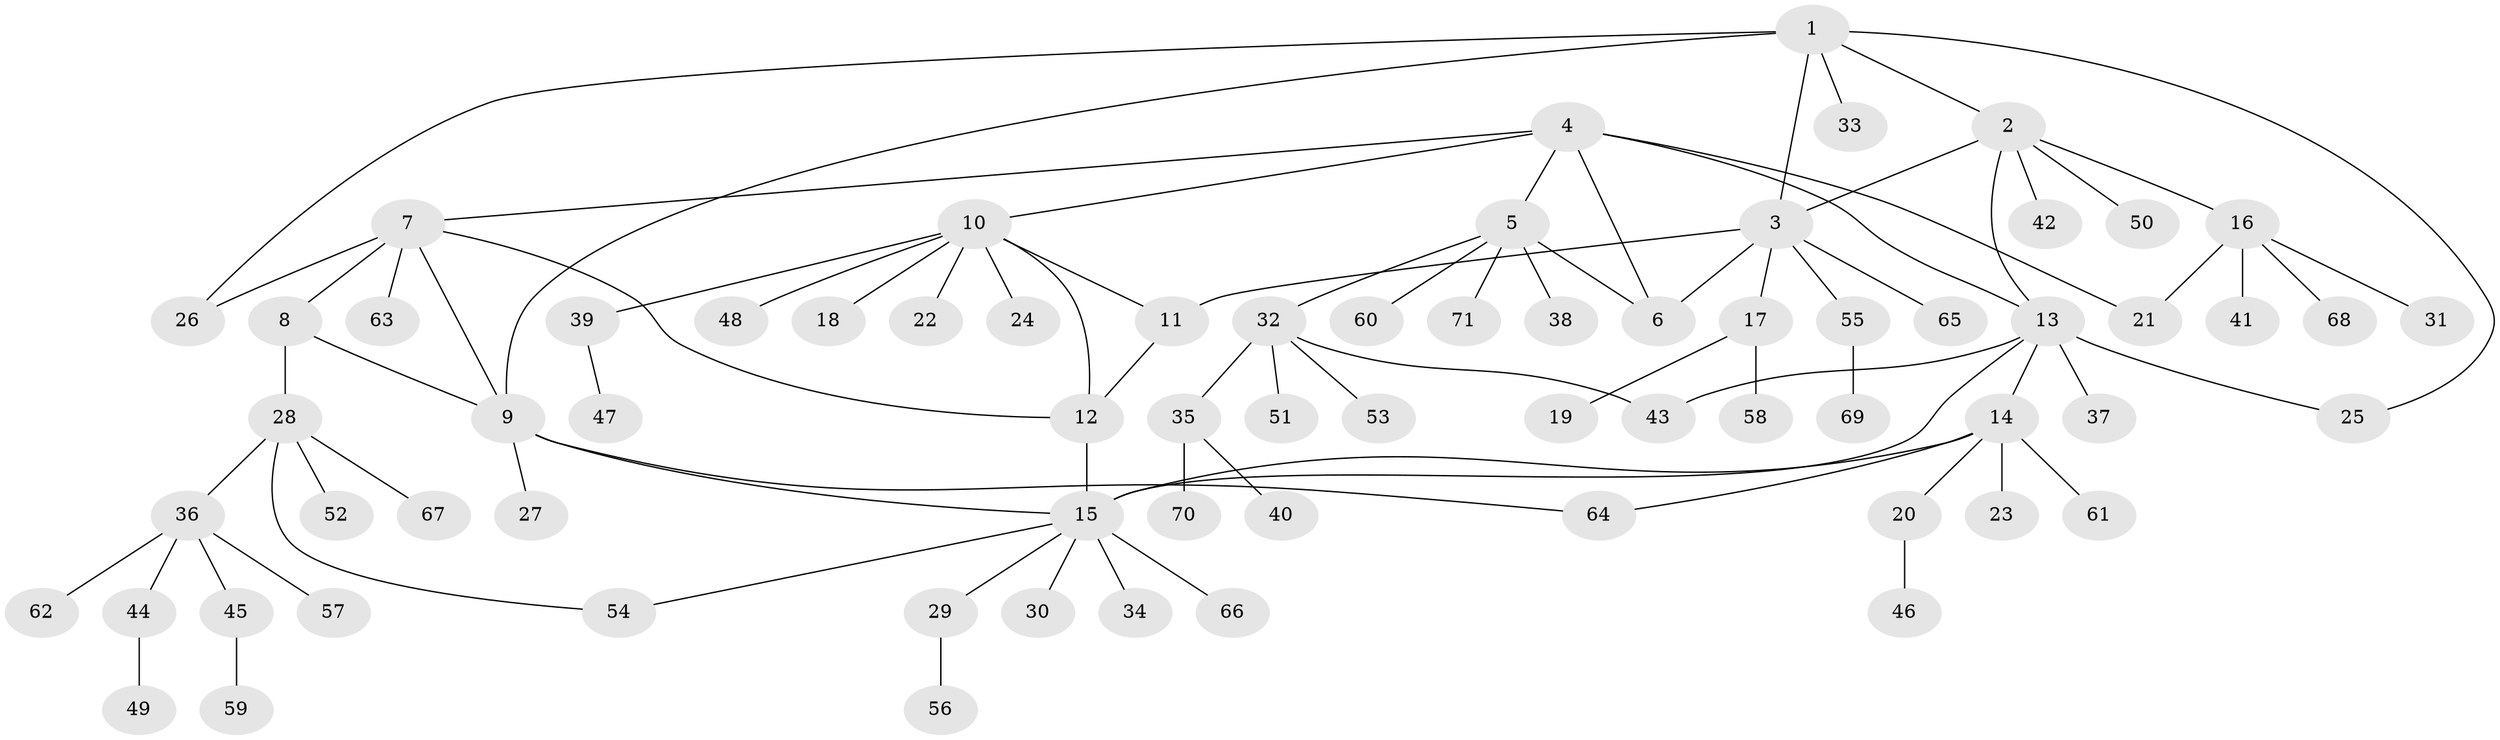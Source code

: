 // Generated by graph-tools (version 1.1) at 2025/02/03/09/25 03:02:53]
// undirected, 71 vertices, 87 edges
graph export_dot {
graph [start="1"]
  node [color=gray90,style=filled];
  1;
  2;
  3;
  4;
  5;
  6;
  7;
  8;
  9;
  10;
  11;
  12;
  13;
  14;
  15;
  16;
  17;
  18;
  19;
  20;
  21;
  22;
  23;
  24;
  25;
  26;
  27;
  28;
  29;
  30;
  31;
  32;
  33;
  34;
  35;
  36;
  37;
  38;
  39;
  40;
  41;
  42;
  43;
  44;
  45;
  46;
  47;
  48;
  49;
  50;
  51;
  52;
  53;
  54;
  55;
  56;
  57;
  58;
  59;
  60;
  61;
  62;
  63;
  64;
  65;
  66;
  67;
  68;
  69;
  70;
  71;
  1 -- 2;
  1 -- 3;
  1 -- 9;
  1 -- 25;
  1 -- 26;
  1 -- 33;
  2 -- 3;
  2 -- 13;
  2 -- 16;
  2 -- 42;
  2 -- 50;
  3 -- 6;
  3 -- 11;
  3 -- 17;
  3 -- 55;
  3 -- 65;
  4 -- 5;
  4 -- 6;
  4 -- 7;
  4 -- 10;
  4 -- 13;
  4 -- 21;
  5 -- 6;
  5 -- 32;
  5 -- 38;
  5 -- 60;
  5 -- 71;
  7 -- 8;
  7 -- 9;
  7 -- 12;
  7 -- 26;
  7 -- 63;
  8 -- 9;
  8 -- 28;
  9 -- 15;
  9 -- 27;
  9 -- 64;
  10 -- 11;
  10 -- 12;
  10 -- 18;
  10 -- 22;
  10 -- 24;
  10 -- 39;
  10 -- 48;
  11 -- 12;
  12 -- 15;
  13 -- 14;
  13 -- 15;
  13 -- 25;
  13 -- 37;
  13 -- 43;
  14 -- 15;
  14 -- 20;
  14 -- 23;
  14 -- 61;
  14 -- 64;
  15 -- 29;
  15 -- 30;
  15 -- 34;
  15 -- 54;
  15 -- 66;
  16 -- 21;
  16 -- 31;
  16 -- 41;
  16 -- 68;
  17 -- 19;
  17 -- 58;
  20 -- 46;
  28 -- 36;
  28 -- 52;
  28 -- 54;
  28 -- 67;
  29 -- 56;
  32 -- 35;
  32 -- 43;
  32 -- 51;
  32 -- 53;
  35 -- 40;
  35 -- 70;
  36 -- 44;
  36 -- 45;
  36 -- 57;
  36 -- 62;
  39 -- 47;
  44 -- 49;
  45 -- 59;
  55 -- 69;
}
